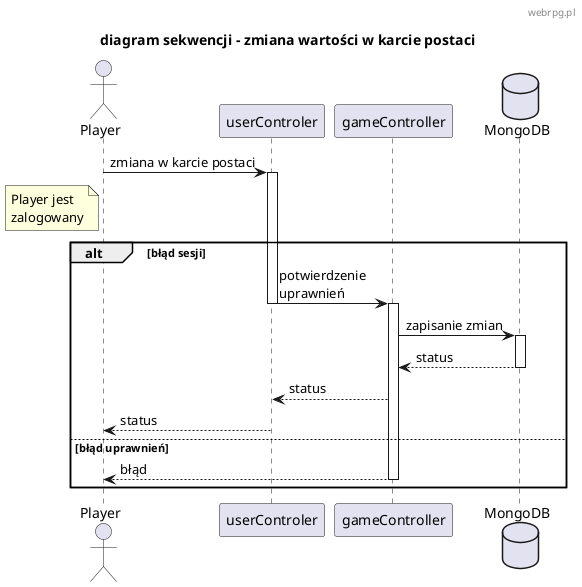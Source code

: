 @startuml
skinparam defaultFontName "Comic Sans MS"
header webrpg.pl
title "diagram sekwencji - zmiana wartości w karcie postaci"

actor Player
participant "userControler" as UserController
participant "gameController" as GameController
database MongoDB as db

Player -> UserController : zmiana w karcie postaci
activate UserController

note left of Player: Player jest\nzalogowany 

alt błąd sesji

    UserController -> GameController : potwierdzenie\nuprawnień
        deactivate UserController
        activate GameController
    GameController -> db : zapisanie zmian
        activate db
    db --> GameController : status
        deactivate db
    GameController --> UserController : status 
    UserController --> Player : status
        deactivate UserController

    else błąd uprawnień 

    GameController --> Player : błąd
        deactivate GameController

end



@enduml